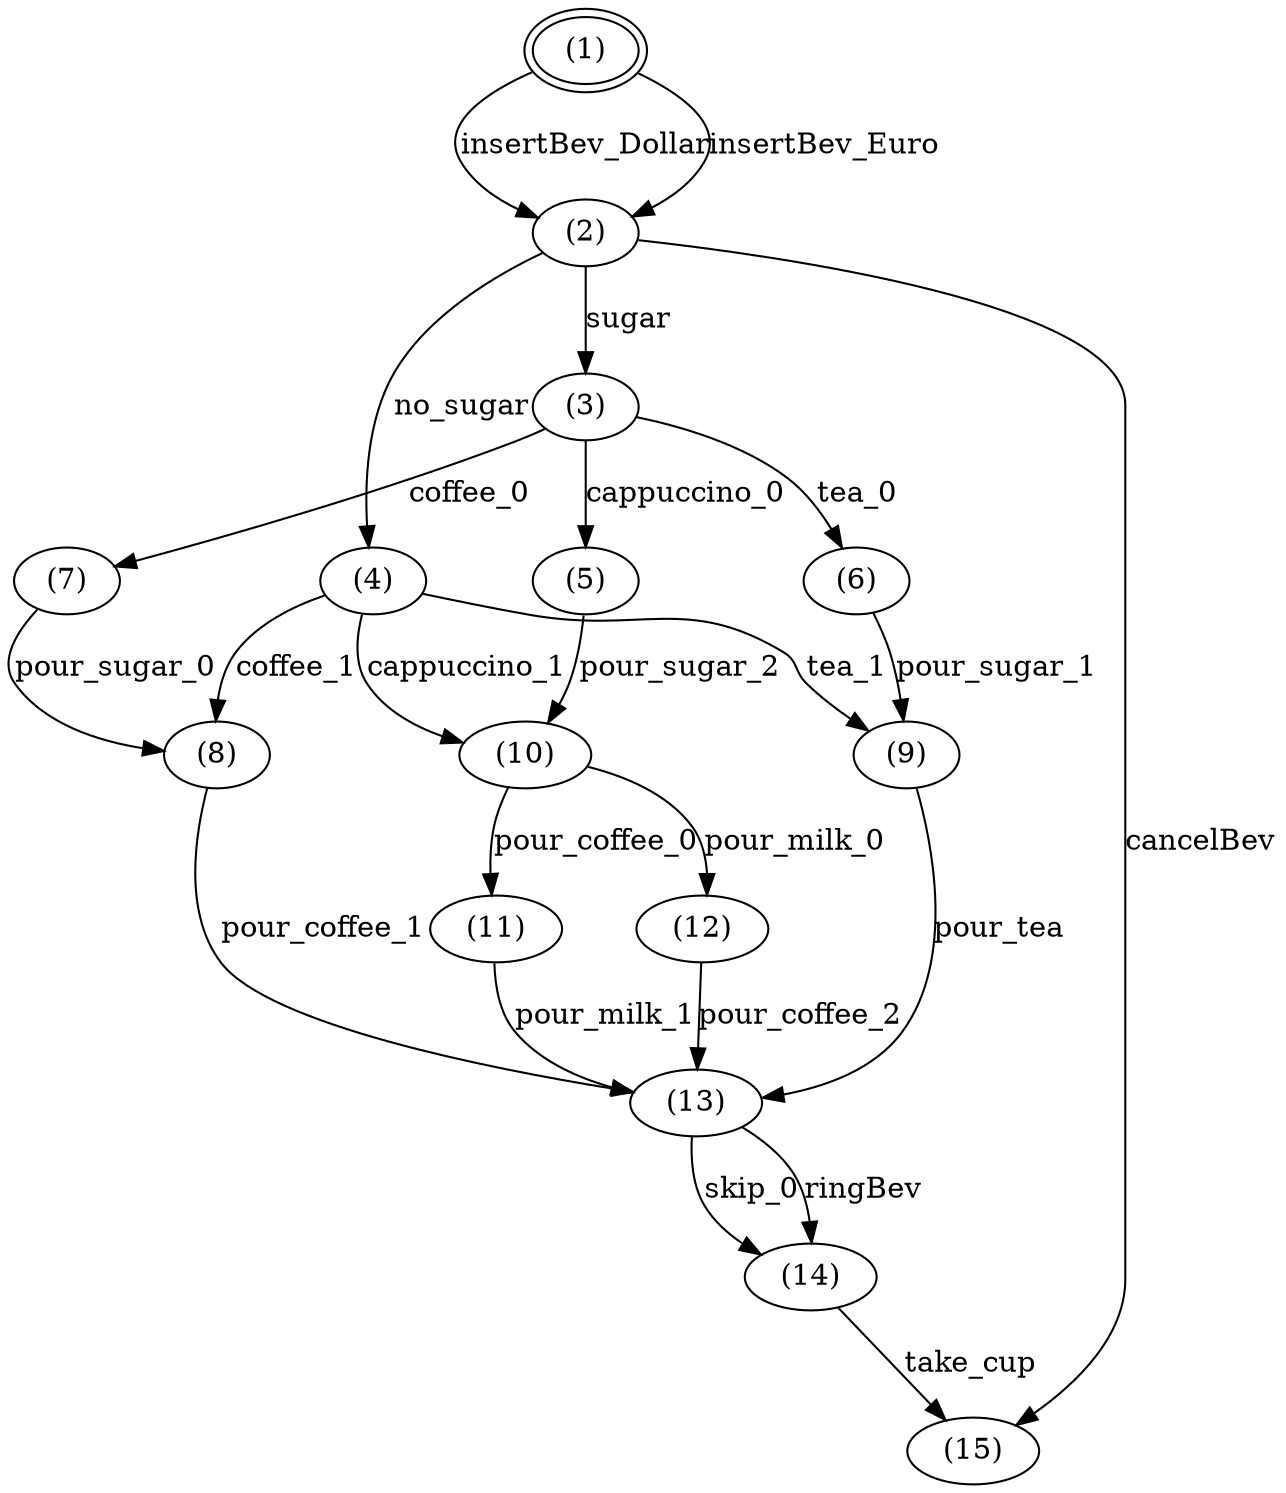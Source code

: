 digraph G {
center = TRUE;
mclimit = 10.0;
nodesep = 0.05;
node [ width=0.25, height=0.25, label="" ];
s0 [ peripheries=2 ];
s0 [label="(1)"];
s1 [label="(2)"];
s2 [label="(4)"];
s3 [label="(3)"];
s4 [label="(15)"];
s5 [label="(8)"];
s6 [label="(9)"];
s7 [label="(10)"];
s8 [label="(5)"];
s9 [label="(6)"];
s10 [label="(7)"];
s11 [label="(13)"];
s12 [label="(11)"];
s13 [label="(12)"];
s14 [label="(14)"];
s0->s1[label="insertBev_Dollar"];
s0->s1[label="insertBev_Euro"];
s1->s2[label="no_sugar"];
s1->s3[label="sugar"];
s1->s4[label="cancelBev"];
s2->s5[label="coffee_1"];
s2->s6[label="tea_1"];
s2->s7[label="cappuccino_1"];
s3->s8[label="cappuccino_0"];
s3->s9[label="tea_0"];
s3->s10[label="coffee_0"];
s5->s11[label="pour_coffee_1"];
s6->s11[label="pour_tea"];
s7->s12[label="pour_coffee_0"];
s7->s13[label="pour_milk_0"];
s8->s7[label="pour_sugar_2"];
s9->s6[label="pour_sugar_1"];
s10->s5[label="pour_sugar_0"];
s11->s14[label="skip_0"];
s11->s14[label="ringBev"];
s12->s11[label="pour_milk_1"];
s13->s11[label="pour_coffee_2"];
s14->s4[label="take_cup"];
}

